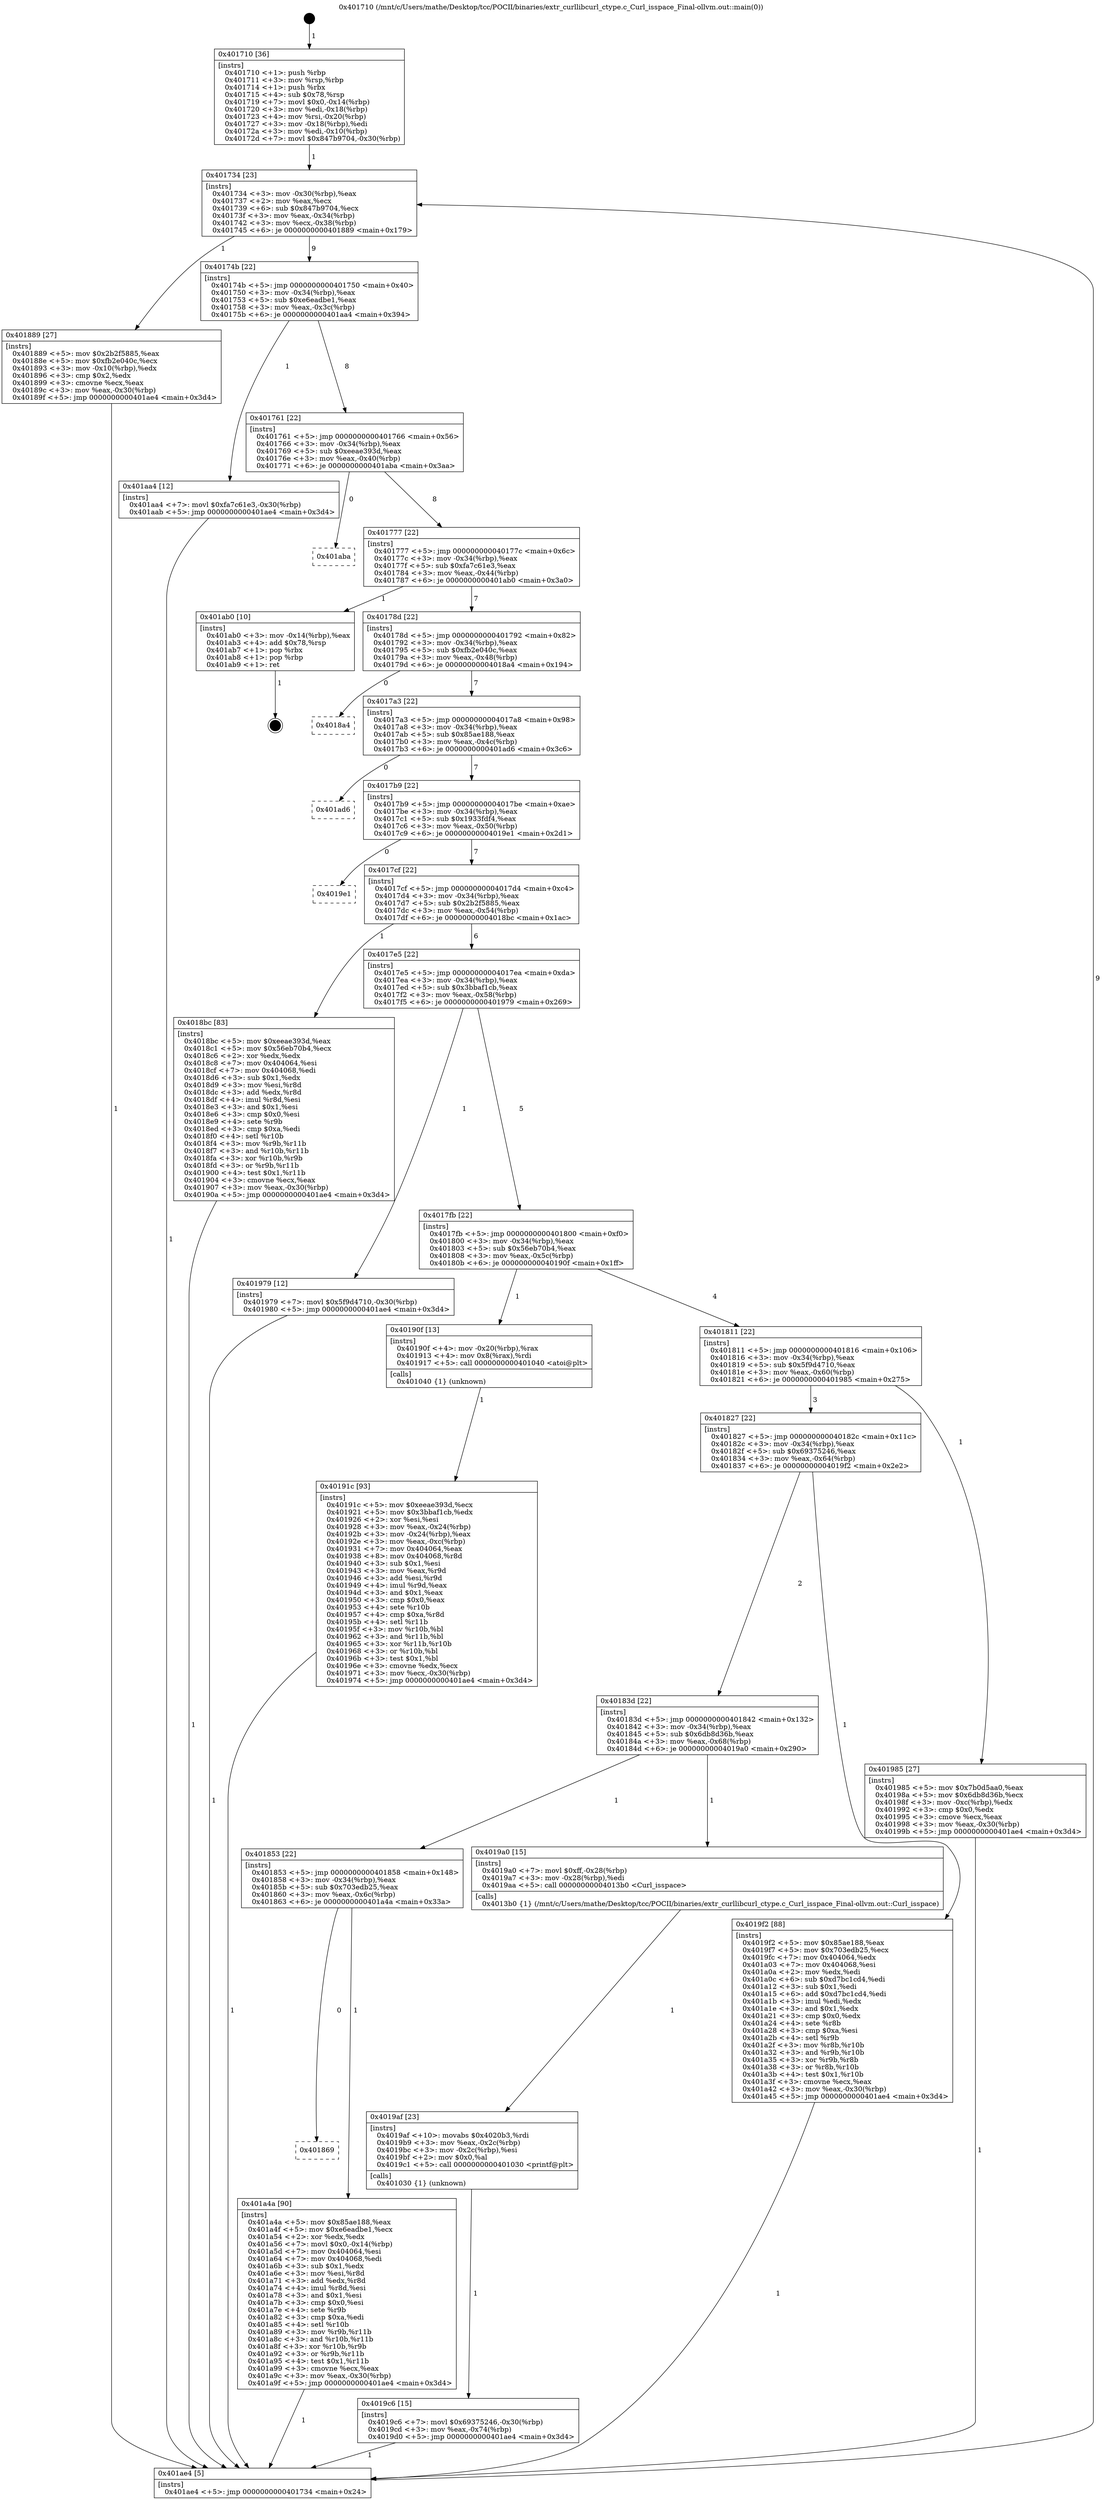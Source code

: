 digraph "0x401710" {
  label = "0x401710 (/mnt/c/Users/mathe/Desktop/tcc/POCII/binaries/extr_curllibcurl_ctype.c_Curl_isspace_Final-ollvm.out::main(0))"
  labelloc = "t"
  node[shape=record]

  Entry [label="",width=0.3,height=0.3,shape=circle,fillcolor=black,style=filled]
  "0x401734" [label="{
     0x401734 [23]\l
     | [instrs]\l
     &nbsp;&nbsp;0x401734 \<+3\>: mov -0x30(%rbp),%eax\l
     &nbsp;&nbsp;0x401737 \<+2\>: mov %eax,%ecx\l
     &nbsp;&nbsp;0x401739 \<+6\>: sub $0x847b9704,%ecx\l
     &nbsp;&nbsp;0x40173f \<+3\>: mov %eax,-0x34(%rbp)\l
     &nbsp;&nbsp;0x401742 \<+3\>: mov %ecx,-0x38(%rbp)\l
     &nbsp;&nbsp;0x401745 \<+6\>: je 0000000000401889 \<main+0x179\>\l
  }"]
  "0x401889" [label="{
     0x401889 [27]\l
     | [instrs]\l
     &nbsp;&nbsp;0x401889 \<+5\>: mov $0x2b2f5885,%eax\l
     &nbsp;&nbsp;0x40188e \<+5\>: mov $0xfb2e040c,%ecx\l
     &nbsp;&nbsp;0x401893 \<+3\>: mov -0x10(%rbp),%edx\l
     &nbsp;&nbsp;0x401896 \<+3\>: cmp $0x2,%edx\l
     &nbsp;&nbsp;0x401899 \<+3\>: cmovne %ecx,%eax\l
     &nbsp;&nbsp;0x40189c \<+3\>: mov %eax,-0x30(%rbp)\l
     &nbsp;&nbsp;0x40189f \<+5\>: jmp 0000000000401ae4 \<main+0x3d4\>\l
  }"]
  "0x40174b" [label="{
     0x40174b [22]\l
     | [instrs]\l
     &nbsp;&nbsp;0x40174b \<+5\>: jmp 0000000000401750 \<main+0x40\>\l
     &nbsp;&nbsp;0x401750 \<+3\>: mov -0x34(%rbp),%eax\l
     &nbsp;&nbsp;0x401753 \<+5\>: sub $0xe6eadbe1,%eax\l
     &nbsp;&nbsp;0x401758 \<+3\>: mov %eax,-0x3c(%rbp)\l
     &nbsp;&nbsp;0x40175b \<+6\>: je 0000000000401aa4 \<main+0x394\>\l
  }"]
  "0x401ae4" [label="{
     0x401ae4 [5]\l
     | [instrs]\l
     &nbsp;&nbsp;0x401ae4 \<+5\>: jmp 0000000000401734 \<main+0x24\>\l
  }"]
  "0x401710" [label="{
     0x401710 [36]\l
     | [instrs]\l
     &nbsp;&nbsp;0x401710 \<+1\>: push %rbp\l
     &nbsp;&nbsp;0x401711 \<+3\>: mov %rsp,%rbp\l
     &nbsp;&nbsp;0x401714 \<+1\>: push %rbx\l
     &nbsp;&nbsp;0x401715 \<+4\>: sub $0x78,%rsp\l
     &nbsp;&nbsp;0x401719 \<+7\>: movl $0x0,-0x14(%rbp)\l
     &nbsp;&nbsp;0x401720 \<+3\>: mov %edi,-0x18(%rbp)\l
     &nbsp;&nbsp;0x401723 \<+4\>: mov %rsi,-0x20(%rbp)\l
     &nbsp;&nbsp;0x401727 \<+3\>: mov -0x18(%rbp),%edi\l
     &nbsp;&nbsp;0x40172a \<+3\>: mov %edi,-0x10(%rbp)\l
     &nbsp;&nbsp;0x40172d \<+7\>: movl $0x847b9704,-0x30(%rbp)\l
  }"]
  Exit [label="",width=0.3,height=0.3,shape=circle,fillcolor=black,style=filled,peripheries=2]
  "0x401aa4" [label="{
     0x401aa4 [12]\l
     | [instrs]\l
     &nbsp;&nbsp;0x401aa4 \<+7\>: movl $0xfa7c61e3,-0x30(%rbp)\l
     &nbsp;&nbsp;0x401aab \<+5\>: jmp 0000000000401ae4 \<main+0x3d4\>\l
  }"]
  "0x401761" [label="{
     0x401761 [22]\l
     | [instrs]\l
     &nbsp;&nbsp;0x401761 \<+5\>: jmp 0000000000401766 \<main+0x56\>\l
     &nbsp;&nbsp;0x401766 \<+3\>: mov -0x34(%rbp),%eax\l
     &nbsp;&nbsp;0x401769 \<+5\>: sub $0xeeae393d,%eax\l
     &nbsp;&nbsp;0x40176e \<+3\>: mov %eax,-0x40(%rbp)\l
     &nbsp;&nbsp;0x401771 \<+6\>: je 0000000000401aba \<main+0x3aa\>\l
  }"]
  "0x401869" [label="{
     0x401869\l
  }", style=dashed]
  "0x401aba" [label="{
     0x401aba\l
  }", style=dashed]
  "0x401777" [label="{
     0x401777 [22]\l
     | [instrs]\l
     &nbsp;&nbsp;0x401777 \<+5\>: jmp 000000000040177c \<main+0x6c\>\l
     &nbsp;&nbsp;0x40177c \<+3\>: mov -0x34(%rbp),%eax\l
     &nbsp;&nbsp;0x40177f \<+5\>: sub $0xfa7c61e3,%eax\l
     &nbsp;&nbsp;0x401784 \<+3\>: mov %eax,-0x44(%rbp)\l
     &nbsp;&nbsp;0x401787 \<+6\>: je 0000000000401ab0 \<main+0x3a0\>\l
  }"]
  "0x401a4a" [label="{
     0x401a4a [90]\l
     | [instrs]\l
     &nbsp;&nbsp;0x401a4a \<+5\>: mov $0x85ae188,%eax\l
     &nbsp;&nbsp;0x401a4f \<+5\>: mov $0xe6eadbe1,%ecx\l
     &nbsp;&nbsp;0x401a54 \<+2\>: xor %edx,%edx\l
     &nbsp;&nbsp;0x401a56 \<+7\>: movl $0x0,-0x14(%rbp)\l
     &nbsp;&nbsp;0x401a5d \<+7\>: mov 0x404064,%esi\l
     &nbsp;&nbsp;0x401a64 \<+7\>: mov 0x404068,%edi\l
     &nbsp;&nbsp;0x401a6b \<+3\>: sub $0x1,%edx\l
     &nbsp;&nbsp;0x401a6e \<+3\>: mov %esi,%r8d\l
     &nbsp;&nbsp;0x401a71 \<+3\>: add %edx,%r8d\l
     &nbsp;&nbsp;0x401a74 \<+4\>: imul %r8d,%esi\l
     &nbsp;&nbsp;0x401a78 \<+3\>: and $0x1,%esi\l
     &nbsp;&nbsp;0x401a7b \<+3\>: cmp $0x0,%esi\l
     &nbsp;&nbsp;0x401a7e \<+4\>: sete %r9b\l
     &nbsp;&nbsp;0x401a82 \<+3\>: cmp $0xa,%edi\l
     &nbsp;&nbsp;0x401a85 \<+4\>: setl %r10b\l
     &nbsp;&nbsp;0x401a89 \<+3\>: mov %r9b,%r11b\l
     &nbsp;&nbsp;0x401a8c \<+3\>: and %r10b,%r11b\l
     &nbsp;&nbsp;0x401a8f \<+3\>: xor %r10b,%r9b\l
     &nbsp;&nbsp;0x401a92 \<+3\>: or %r9b,%r11b\l
     &nbsp;&nbsp;0x401a95 \<+4\>: test $0x1,%r11b\l
     &nbsp;&nbsp;0x401a99 \<+3\>: cmovne %ecx,%eax\l
     &nbsp;&nbsp;0x401a9c \<+3\>: mov %eax,-0x30(%rbp)\l
     &nbsp;&nbsp;0x401a9f \<+5\>: jmp 0000000000401ae4 \<main+0x3d4\>\l
  }"]
  "0x401ab0" [label="{
     0x401ab0 [10]\l
     | [instrs]\l
     &nbsp;&nbsp;0x401ab0 \<+3\>: mov -0x14(%rbp),%eax\l
     &nbsp;&nbsp;0x401ab3 \<+4\>: add $0x78,%rsp\l
     &nbsp;&nbsp;0x401ab7 \<+1\>: pop %rbx\l
     &nbsp;&nbsp;0x401ab8 \<+1\>: pop %rbp\l
     &nbsp;&nbsp;0x401ab9 \<+1\>: ret\l
  }"]
  "0x40178d" [label="{
     0x40178d [22]\l
     | [instrs]\l
     &nbsp;&nbsp;0x40178d \<+5\>: jmp 0000000000401792 \<main+0x82\>\l
     &nbsp;&nbsp;0x401792 \<+3\>: mov -0x34(%rbp),%eax\l
     &nbsp;&nbsp;0x401795 \<+5\>: sub $0xfb2e040c,%eax\l
     &nbsp;&nbsp;0x40179a \<+3\>: mov %eax,-0x48(%rbp)\l
     &nbsp;&nbsp;0x40179d \<+6\>: je 00000000004018a4 \<main+0x194\>\l
  }"]
  "0x4019c6" [label="{
     0x4019c6 [15]\l
     | [instrs]\l
     &nbsp;&nbsp;0x4019c6 \<+7\>: movl $0x69375246,-0x30(%rbp)\l
     &nbsp;&nbsp;0x4019cd \<+3\>: mov %eax,-0x74(%rbp)\l
     &nbsp;&nbsp;0x4019d0 \<+5\>: jmp 0000000000401ae4 \<main+0x3d4\>\l
  }"]
  "0x4018a4" [label="{
     0x4018a4\l
  }", style=dashed]
  "0x4017a3" [label="{
     0x4017a3 [22]\l
     | [instrs]\l
     &nbsp;&nbsp;0x4017a3 \<+5\>: jmp 00000000004017a8 \<main+0x98\>\l
     &nbsp;&nbsp;0x4017a8 \<+3\>: mov -0x34(%rbp),%eax\l
     &nbsp;&nbsp;0x4017ab \<+5\>: sub $0x85ae188,%eax\l
     &nbsp;&nbsp;0x4017b0 \<+3\>: mov %eax,-0x4c(%rbp)\l
     &nbsp;&nbsp;0x4017b3 \<+6\>: je 0000000000401ad6 \<main+0x3c6\>\l
  }"]
  "0x4019af" [label="{
     0x4019af [23]\l
     | [instrs]\l
     &nbsp;&nbsp;0x4019af \<+10\>: movabs $0x4020b3,%rdi\l
     &nbsp;&nbsp;0x4019b9 \<+3\>: mov %eax,-0x2c(%rbp)\l
     &nbsp;&nbsp;0x4019bc \<+3\>: mov -0x2c(%rbp),%esi\l
     &nbsp;&nbsp;0x4019bf \<+2\>: mov $0x0,%al\l
     &nbsp;&nbsp;0x4019c1 \<+5\>: call 0000000000401030 \<printf@plt\>\l
     | [calls]\l
     &nbsp;&nbsp;0x401030 \{1\} (unknown)\l
  }"]
  "0x401ad6" [label="{
     0x401ad6\l
  }", style=dashed]
  "0x4017b9" [label="{
     0x4017b9 [22]\l
     | [instrs]\l
     &nbsp;&nbsp;0x4017b9 \<+5\>: jmp 00000000004017be \<main+0xae\>\l
     &nbsp;&nbsp;0x4017be \<+3\>: mov -0x34(%rbp),%eax\l
     &nbsp;&nbsp;0x4017c1 \<+5\>: sub $0x1933fdf4,%eax\l
     &nbsp;&nbsp;0x4017c6 \<+3\>: mov %eax,-0x50(%rbp)\l
     &nbsp;&nbsp;0x4017c9 \<+6\>: je 00000000004019e1 \<main+0x2d1\>\l
  }"]
  "0x401853" [label="{
     0x401853 [22]\l
     | [instrs]\l
     &nbsp;&nbsp;0x401853 \<+5\>: jmp 0000000000401858 \<main+0x148\>\l
     &nbsp;&nbsp;0x401858 \<+3\>: mov -0x34(%rbp),%eax\l
     &nbsp;&nbsp;0x40185b \<+5\>: sub $0x703edb25,%eax\l
     &nbsp;&nbsp;0x401860 \<+3\>: mov %eax,-0x6c(%rbp)\l
     &nbsp;&nbsp;0x401863 \<+6\>: je 0000000000401a4a \<main+0x33a\>\l
  }"]
  "0x4019e1" [label="{
     0x4019e1\l
  }", style=dashed]
  "0x4017cf" [label="{
     0x4017cf [22]\l
     | [instrs]\l
     &nbsp;&nbsp;0x4017cf \<+5\>: jmp 00000000004017d4 \<main+0xc4\>\l
     &nbsp;&nbsp;0x4017d4 \<+3\>: mov -0x34(%rbp),%eax\l
     &nbsp;&nbsp;0x4017d7 \<+5\>: sub $0x2b2f5885,%eax\l
     &nbsp;&nbsp;0x4017dc \<+3\>: mov %eax,-0x54(%rbp)\l
     &nbsp;&nbsp;0x4017df \<+6\>: je 00000000004018bc \<main+0x1ac\>\l
  }"]
  "0x4019a0" [label="{
     0x4019a0 [15]\l
     | [instrs]\l
     &nbsp;&nbsp;0x4019a0 \<+7\>: movl $0xff,-0x28(%rbp)\l
     &nbsp;&nbsp;0x4019a7 \<+3\>: mov -0x28(%rbp),%edi\l
     &nbsp;&nbsp;0x4019aa \<+5\>: call 00000000004013b0 \<Curl_isspace\>\l
     | [calls]\l
     &nbsp;&nbsp;0x4013b0 \{1\} (/mnt/c/Users/mathe/Desktop/tcc/POCII/binaries/extr_curllibcurl_ctype.c_Curl_isspace_Final-ollvm.out::Curl_isspace)\l
  }"]
  "0x4018bc" [label="{
     0x4018bc [83]\l
     | [instrs]\l
     &nbsp;&nbsp;0x4018bc \<+5\>: mov $0xeeae393d,%eax\l
     &nbsp;&nbsp;0x4018c1 \<+5\>: mov $0x56eb70b4,%ecx\l
     &nbsp;&nbsp;0x4018c6 \<+2\>: xor %edx,%edx\l
     &nbsp;&nbsp;0x4018c8 \<+7\>: mov 0x404064,%esi\l
     &nbsp;&nbsp;0x4018cf \<+7\>: mov 0x404068,%edi\l
     &nbsp;&nbsp;0x4018d6 \<+3\>: sub $0x1,%edx\l
     &nbsp;&nbsp;0x4018d9 \<+3\>: mov %esi,%r8d\l
     &nbsp;&nbsp;0x4018dc \<+3\>: add %edx,%r8d\l
     &nbsp;&nbsp;0x4018df \<+4\>: imul %r8d,%esi\l
     &nbsp;&nbsp;0x4018e3 \<+3\>: and $0x1,%esi\l
     &nbsp;&nbsp;0x4018e6 \<+3\>: cmp $0x0,%esi\l
     &nbsp;&nbsp;0x4018e9 \<+4\>: sete %r9b\l
     &nbsp;&nbsp;0x4018ed \<+3\>: cmp $0xa,%edi\l
     &nbsp;&nbsp;0x4018f0 \<+4\>: setl %r10b\l
     &nbsp;&nbsp;0x4018f4 \<+3\>: mov %r9b,%r11b\l
     &nbsp;&nbsp;0x4018f7 \<+3\>: and %r10b,%r11b\l
     &nbsp;&nbsp;0x4018fa \<+3\>: xor %r10b,%r9b\l
     &nbsp;&nbsp;0x4018fd \<+3\>: or %r9b,%r11b\l
     &nbsp;&nbsp;0x401900 \<+4\>: test $0x1,%r11b\l
     &nbsp;&nbsp;0x401904 \<+3\>: cmovne %ecx,%eax\l
     &nbsp;&nbsp;0x401907 \<+3\>: mov %eax,-0x30(%rbp)\l
     &nbsp;&nbsp;0x40190a \<+5\>: jmp 0000000000401ae4 \<main+0x3d4\>\l
  }"]
  "0x4017e5" [label="{
     0x4017e5 [22]\l
     | [instrs]\l
     &nbsp;&nbsp;0x4017e5 \<+5\>: jmp 00000000004017ea \<main+0xda\>\l
     &nbsp;&nbsp;0x4017ea \<+3\>: mov -0x34(%rbp),%eax\l
     &nbsp;&nbsp;0x4017ed \<+5\>: sub $0x3bbaf1cb,%eax\l
     &nbsp;&nbsp;0x4017f2 \<+3\>: mov %eax,-0x58(%rbp)\l
     &nbsp;&nbsp;0x4017f5 \<+6\>: je 0000000000401979 \<main+0x269\>\l
  }"]
  "0x40183d" [label="{
     0x40183d [22]\l
     | [instrs]\l
     &nbsp;&nbsp;0x40183d \<+5\>: jmp 0000000000401842 \<main+0x132\>\l
     &nbsp;&nbsp;0x401842 \<+3\>: mov -0x34(%rbp),%eax\l
     &nbsp;&nbsp;0x401845 \<+5\>: sub $0x6db8d36b,%eax\l
     &nbsp;&nbsp;0x40184a \<+3\>: mov %eax,-0x68(%rbp)\l
     &nbsp;&nbsp;0x40184d \<+6\>: je 00000000004019a0 \<main+0x290\>\l
  }"]
  "0x401979" [label="{
     0x401979 [12]\l
     | [instrs]\l
     &nbsp;&nbsp;0x401979 \<+7\>: movl $0x5f9d4710,-0x30(%rbp)\l
     &nbsp;&nbsp;0x401980 \<+5\>: jmp 0000000000401ae4 \<main+0x3d4\>\l
  }"]
  "0x4017fb" [label="{
     0x4017fb [22]\l
     | [instrs]\l
     &nbsp;&nbsp;0x4017fb \<+5\>: jmp 0000000000401800 \<main+0xf0\>\l
     &nbsp;&nbsp;0x401800 \<+3\>: mov -0x34(%rbp),%eax\l
     &nbsp;&nbsp;0x401803 \<+5\>: sub $0x56eb70b4,%eax\l
     &nbsp;&nbsp;0x401808 \<+3\>: mov %eax,-0x5c(%rbp)\l
     &nbsp;&nbsp;0x40180b \<+6\>: je 000000000040190f \<main+0x1ff\>\l
  }"]
  "0x4019f2" [label="{
     0x4019f2 [88]\l
     | [instrs]\l
     &nbsp;&nbsp;0x4019f2 \<+5\>: mov $0x85ae188,%eax\l
     &nbsp;&nbsp;0x4019f7 \<+5\>: mov $0x703edb25,%ecx\l
     &nbsp;&nbsp;0x4019fc \<+7\>: mov 0x404064,%edx\l
     &nbsp;&nbsp;0x401a03 \<+7\>: mov 0x404068,%esi\l
     &nbsp;&nbsp;0x401a0a \<+2\>: mov %edx,%edi\l
     &nbsp;&nbsp;0x401a0c \<+6\>: sub $0xd7bc1cd4,%edi\l
     &nbsp;&nbsp;0x401a12 \<+3\>: sub $0x1,%edi\l
     &nbsp;&nbsp;0x401a15 \<+6\>: add $0xd7bc1cd4,%edi\l
     &nbsp;&nbsp;0x401a1b \<+3\>: imul %edi,%edx\l
     &nbsp;&nbsp;0x401a1e \<+3\>: and $0x1,%edx\l
     &nbsp;&nbsp;0x401a21 \<+3\>: cmp $0x0,%edx\l
     &nbsp;&nbsp;0x401a24 \<+4\>: sete %r8b\l
     &nbsp;&nbsp;0x401a28 \<+3\>: cmp $0xa,%esi\l
     &nbsp;&nbsp;0x401a2b \<+4\>: setl %r9b\l
     &nbsp;&nbsp;0x401a2f \<+3\>: mov %r8b,%r10b\l
     &nbsp;&nbsp;0x401a32 \<+3\>: and %r9b,%r10b\l
     &nbsp;&nbsp;0x401a35 \<+3\>: xor %r9b,%r8b\l
     &nbsp;&nbsp;0x401a38 \<+3\>: or %r8b,%r10b\l
     &nbsp;&nbsp;0x401a3b \<+4\>: test $0x1,%r10b\l
     &nbsp;&nbsp;0x401a3f \<+3\>: cmovne %ecx,%eax\l
     &nbsp;&nbsp;0x401a42 \<+3\>: mov %eax,-0x30(%rbp)\l
     &nbsp;&nbsp;0x401a45 \<+5\>: jmp 0000000000401ae4 \<main+0x3d4\>\l
  }"]
  "0x40190f" [label="{
     0x40190f [13]\l
     | [instrs]\l
     &nbsp;&nbsp;0x40190f \<+4\>: mov -0x20(%rbp),%rax\l
     &nbsp;&nbsp;0x401913 \<+4\>: mov 0x8(%rax),%rdi\l
     &nbsp;&nbsp;0x401917 \<+5\>: call 0000000000401040 \<atoi@plt\>\l
     | [calls]\l
     &nbsp;&nbsp;0x401040 \{1\} (unknown)\l
  }"]
  "0x401811" [label="{
     0x401811 [22]\l
     | [instrs]\l
     &nbsp;&nbsp;0x401811 \<+5\>: jmp 0000000000401816 \<main+0x106\>\l
     &nbsp;&nbsp;0x401816 \<+3\>: mov -0x34(%rbp),%eax\l
     &nbsp;&nbsp;0x401819 \<+5\>: sub $0x5f9d4710,%eax\l
     &nbsp;&nbsp;0x40181e \<+3\>: mov %eax,-0x60(%rbp)\l
     &nbsp;&nbsp;0x401821 \<+6\>: je 0000000000401985 \<main+0x275\>\l
  }"]
  "0x40191c" [label="{
     0x40191c [93]\l
     | [instrs]\l
     &nbsp;&nbsp;0x40191c \<+5\>: mov $0xeeae393d,%ecx\l
     &nbsp;&nbsp;0x401921 \<+5\>: mov $0x3bbaf1cb,%edx\l
     &nbsp;&nbsp;0x401926 \<+2\>: xor %esi,%esi\l
     &nbsp;&nbsp;0x401928 \<+3\>: mov %eax,-0x24(%rbp)\l
     &nbsp;&nbsp;0x40192b \<+3\>: mov -0x24(%rbp),%eax\l
     &nbsp;&nbsp;0x40192e \<+3\>: mov %eax,-0xc(%rbp)\l
     &nbsp;&nbsp;0x401931 \<+7\>: mov 0x404064,%eax\l
     &nbsp;&nbsp;0x401938 \<+8\>: mov 0x404068,%r8d\l
     &nbsp;&nbsp;0x401940 \<+3\>: sub $0x1,%esi\l
     &nbsp;&nbsp;0x401943 \<+3\>: mov %eax,%r9d\l
     &nbsp;&nbsp;0x401946 \<+3\>: add %esi,%r9d\l
     &nbsp;&nbsp;0x401949 \<+4\>: imul %r9d,%eax\l
     &nbsp;&nbsp;0x40194d \<+3\>: and $0x1,%eax\l
     &nbsp;&nbsp;0x401950 \<+3\>: cmp $0x0,%eax\l
     &nbsp;&nbsp;0x401953 \<+4\>: sete %r10b\l
     &nbsp;&nbsp;0x401957 \<+4\>: cmp $0xa,%r8d\l
     &nbsp;&nbsp;0x40195b \<+4\>: setl %r11b\l
     &nbsp;&nbsp;0x40195f \<+3\>: mov %r10b,%bl\l
     &nbsp;&nbsp;0x401962 \<+3\>: and %r11b,%bl\l
     &nbsp;&nbsp;0x401965 \<+3\>: xor %r11b,%r10b\l
     &nbsp;&nbsp;0x401968 \<+3\>: or %r10b,%bl\l
     &nbsp;&nbsp;0x40196b \<+3\>: test $0x1,%bl\l
     &nbsp;&nbsp;0x40196e \<+3\>: cmovne %edx,%ecx\l
     &nbsp;&nbsp;0x401971 \<+3\>: mov %ecx,-0x30(%rbp)\l
     &nbsp;&nbsp;0x401974 \<+5\>: jmp 0000000000401ae4 \<main+0x3d4\>\l
  }"]
  "0x401827" [label="{
     0x401827 [22]\l
     | [instrs]\l
     &nbsp;&nbsp;0x401827 \<+5\>: jmp 000000000040182c \<main+0x11c\>\l
     &nbsp;&nbsp;0x40182c \<+3\>: mov -0x34(%rbp),%eax\l
     &nbsp;&nbsp;0x40182f \<+5\>: sub $0x69375246,%eax\l
     &nbsp;&nbsp;0x401834 \<+3\>: mov %eax,-0x64(%rbp)\l
     &nbsp;&nbsp;0x401837 \<+6\>: je 00000000004019f2 \<main+0x2e2\>\l
  }"]
  "0x401985" [label="{
     0x401985 [27]\l
     | [instrs]\l
     &nbsp;&nbsp;0x401985 \<+5\>: mov $0x7b0d5aa0,%eax\l
     &nbsp;&nbsp;0x40198a \<+5\>: mov $0x6db8d36b,%ecx\l
     &nbsp;&nbsp;0x40198f \<+3\>: mov -0xc(%rbp),%edx\l
     &nbsp;&nbsp;0x401992 \<+3\>: cmp $0x0,%edx\l
     &nbsp;&nbsp;0x401995 \<+3\>: cmove %ecx,%eax\l
     &nbsp;&nbsp;0x401998 \<+3\>: mov %eax,-0x30(%rbp)\l
     &nbsp;&nbsp;0x40199b \<+5\>: jmp 0000000000401ae4 \<main+0x3d4\>\l
  }"]
  Entry -> "0x401710" [label=" 1"]
  "0x401734" -> "0x401889" [label=" 1"]
  "0x401734" -> "0x40174b" [label=" 9"]
  "0x401889" -> "0x401ae4" [label=" 1"]
  "0x401710" -> "0x401734" [label=" 1"]
  "0x401ae4" -> "0x401734" [label=" 9"]
  "0x401ab0" -> Exit [label=" 1"]
  "0x40174b" -> "0x401aa4" [label=" 1"]
  "0x40174b" -> "0x401761" [label=" 8"]
  "0x401aa4" -> "0x401ae4" [label=" 1"]
  "0x401761" -> "0x401aba" [label=" 0"]
  "0x401761" -> "0x401777" [label=" 8"]
  "0x401a4a" -> "0x401ae4" [label=" 1"]
  "0x401777" -> "0x401ab0" [label=" 1"]
  "0x401777" -> "0x40178d" [label=" 7"]
  "0x401853" -> "0x401869" [label=" 0"]
  "0x40178d" -> "0x4018a4" [label=" 0"]
  "0x40178d" -> "0x4017a3" [label=" 7"]
  "0x401853" -> "0x401a4a" [label=" 1"]
  "0x4017a3" -> "0x401ad6" [label=" 0"]
  "0x4017a3" -> "0x4017b9" [label=" 7"]
  "0x4019f2" -> "0x401ae4" [label=" 1"]
  "0x4017b9" -> "0x4019e1" [label=" 0"]
  "0x4017b9" -> "0x4017cf" [label=" 7"]
  "0x4019c6" -> "0x401ae4" [label=" 1"]
  "0x4017cf" -> "0x4018bc" [label=" 1"]
  "0x4017cf" -> "0x4017e5" [label=" 6"]
  "0x4018bc" -> "0x401ae4" [label=" 1"]
  "0x4019af" -> "0x4019c6" [label=" 1"]
  "0x4017e5" -> "0x401979" [label=" 1"]
  "0x4017e5" -> "0x4017fb" [label=" 5"]
  "0x40183d" -> "0x401853" [label=" 1"]
  "0x4017fb" -> "0x40190f" [label=" 1"]
  "0x4017fb" -> "0x401811" [label=" 4"]
  "0x40190f" -> "0x40191c" [label=" 1"]
  "0x40191c" -> "0x401ae4" [label=" 1"]
  "0x401979" -> "0x401ae4" [label=" 1"]
  "0x40183d" -> "0x4019a0" [label=" 1"]
  "0x401811" -> "0x401985" [label=" 1"]
  "0x401811" -> "0x401827" [label=" 3"]
  "0x401985" -> "0x401ae4" [label=" 1"]
  "0x4019a0" -> "0x4019af" [label=" 1"]
  "0x401827" -> "0x4019f2" [label=" 1"]
  "0x401827" -> "0x40183d" [label=" 2"]
}
